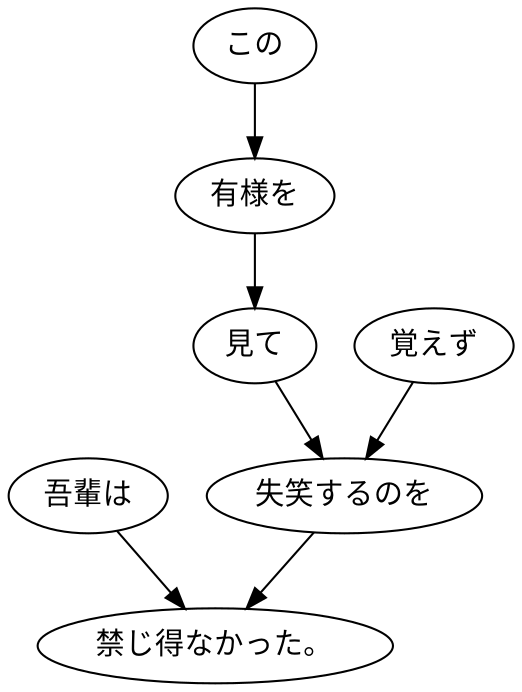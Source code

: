 digraph graph152 {
	node0 [label="吾輩は"];
	node1 [label="この"];
	node2 [label="有様を"];
	node3 [label="見て"];
	node4 [label="覚えず"];
	node5 [label="失笑するのを"];
	node6 [label="禁じ得なかった。"];
	node0 -> node6;
	node1 -> node2;
	node2 -> node3;
	node3 -> node5;
	node4 -> node5;
	node5 -> node6;
}
